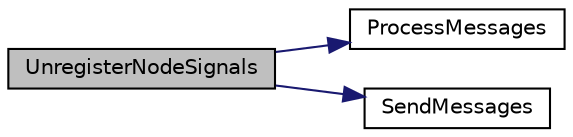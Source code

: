 digraph "UnregisterNodeSignals"
{
  edge [fontname="Helvetica",fontsize="10",labelfontname="Helvetica",labelfontsize="10"];
  node [fontname="Helvetica",fontsize="10",shape=record];
  rankdir="LR";
  Node1552 [label="UnregisterNodeSignals",height=0.2,width=0.4,color="black", fillcolor="grey75", style="filled", fontcolor="black"];
  Node1552 -> Node1553 [color="midnightblue",fontsize="10",style="solid",fontname="Helvetica"];
  Node1553 [label="ProcessMessages",height=0.2,width=0.4,color="black", fillcolor="white", style="filled",URL="$main_8cpp.html#a196f9318f02448b85b28d612698934fd",tooltip="Process protocol messages received from a given node. "];
  Node1552 -> Node1554 [color="midnightblue",fontsize="10",style="solid",fontname="Helvetica"];
  Node1554 [label="SendMessages",height=0.2,width=0.4,color="black", fillcolor="white", style="filled",URL="$main_8cpp.html#a711a5bdb30c9c9bbdc83011b1cbbe2f3",tooltip="Send queued protocol messages to be sent to a give node. "];
}
